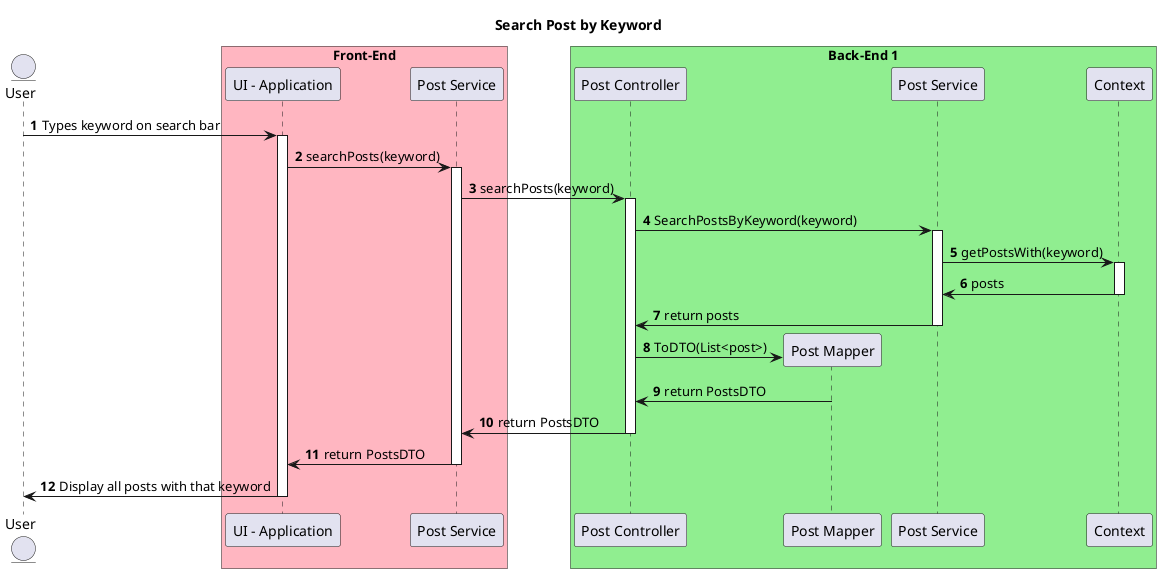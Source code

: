 @startuml
'https://plantuml.com/sequence-diagram
title "Search Post by Keyword"

autonumber
entity "User" as U

box "Front-End" #lightpink
participant "UI - Application" as UI
participant "Post Service" as FES
end box

box "Back-End 1" #lightgreen
participant "Post Controller" as BE1C
participant "Post Mapper" as PM
participant "Post Service" as BE1S
participant "Context" as CBE1
end box

U -> UI++: Types keyword on search bar
UI -> FES++: searchPosts(keyword)
FES -> BE1C++: searchPosts(keyword)
BE1C -> BE1S++: SearchPostsByKeyword(keyword)
BE1S -> CBE1++: getPostsWith(keyword)
CBE1 -> BE1S--: posts
BE1S -> BE1C--: return posts
BE1C -> PM**: ToDTO(List<post>)
PM -> BE1C--: return PostsDTO
BE1C -> FES--: return PostsDTO
FES -> UI--: return PostsDTO
UI -> U--: Display all posts with that keyword
@enduml
